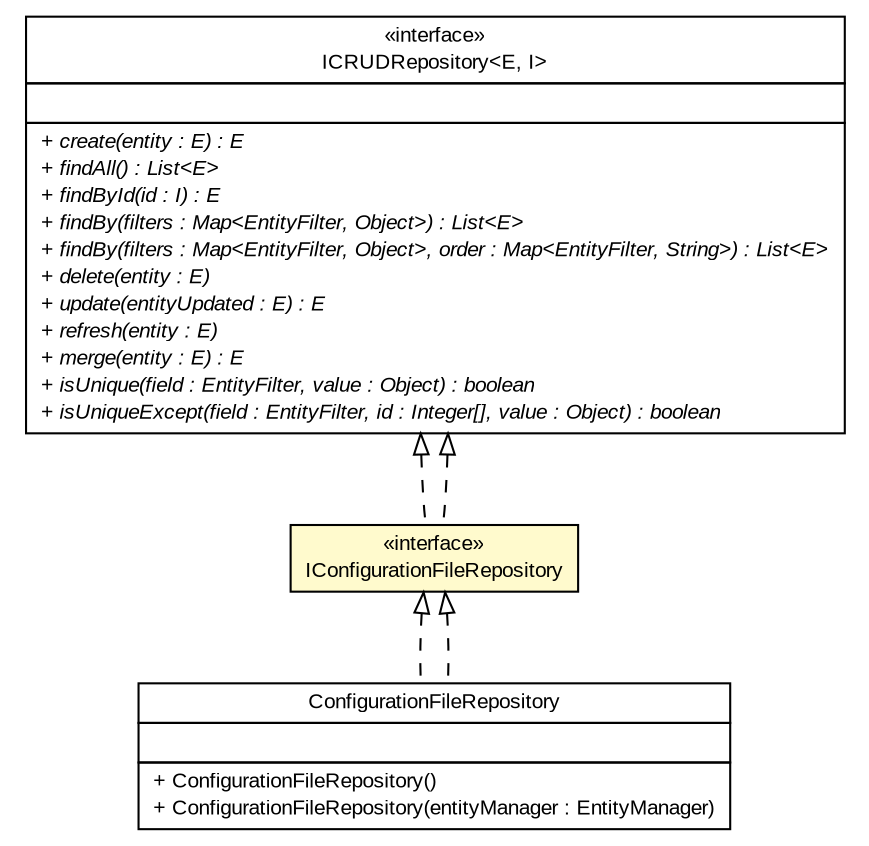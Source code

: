 #!/usr/local/bin/dot
#
# Class diagram 
# Generated by UMLGraph version R5_6-24-gf6e263 (http://www.umlgraph.org/)
#

digraph G {
	edge [fontname="arial",fontsize=10,labelfontname="arial",labelfontsize=10];
	node [fontname="arial",fontsize=10,shape=plaintext];
	nodesep=0.25;
	ranksep=0.5;
	// gov.sandia.cf.dao.IConfigurationFileRepository
	c143938 [label=<<table title="gov.sandia.cf.dao.IConfigurationFileRepository" border="0" cellborder="1" cellspacing="0" cellpadding="2" port="p" bgcolor="lemonChiffon" href="./IConfigurationFileRepository.html">
		<tr><td><table border="0" cellspacing="0" cellpadding="1">
<tr><td align="center" balign="center"> &#171;interface&#187; </td></tr>
<tr><td align="center" balign="center"> IConfigurationFileRepository </td></tr>
		</table></td></tr>
		</table>>, URL="./IConfigurationFileRepository.html", fontname="arial", fontcolor="black", fontsize=10.0];
	// gov.sandia.cf.dao.ICRUDRepository<E, I>
	c143940 [label=<<table title="gov.sandia.cf.dao.ICRUDRepository" border="0" cellborder="1" cellspacing="0" cellpadding="2" port="p" href="./ICRUDRepository.html">
		<tr><td><table border="0" cellspacing="0" cellpadding="1">
<tr><td align="center" balign="center"> &#171;interface&#187; </td></tr>
<tr><td align="center" balign="center"> ICRUDRepository&lt;E, I&gt; </td></tr>
		</table></td></tr>
		<tr><td><table border="0" cellspacing="0" cellpadding="1">
<tr><td align="left" balign="left">  </td></tr>
		</table></td></tr>
		<tr><td><table border="0" cellspacing="0" cellpadding="1">
<tr><td align="left" balign="left"><font face="arial italic" point-size="10.0"> + create(entity : E) : E </font></td></tr>
<tr><td align="left" balign="left"><font face="arial italic" point-size="10.0"> + findAll() : List&lt;E&gt; </font></td></tr>
<tr><td align="left" balign="left"><font face="arial italic" point-size="10.0"> + findById(id : I) : E </font></td></tr>
<tr><td align="left" balign="left"><font face="arial italic" point-size="10.0"> + findBy(filters : Map&lt;EntityFilter, Object&gt;) : List&lt;E&gt; </font></td></tr>
<tr><td align="left" balign="left"><font face="arial italic" point-size="10.0"> + findBy(filters : Map&lt;EntityFilter, Object&gt;, order : Map&lt;EntityFilter, String&gt;) : List&lt;E&gt; </font></td></tr>
<tr><td align="left" balign="left"><font face="arial italic" point-size="10.0"> + delete(entity : E) </font></td></tr>
<tr><td align="left" balign="left"><font face="arial italic" point-size="10.0"> + update(entityUpdated : E) : E </font></td></tr>
<tr><td align="left" balign="left"><font face="arial italic" point-size="10.0"> + refresh(entity : E) </font></td></tr>
<tr><td align="left" balign="left"><font face="arial italic" point-size="10.0"> + merge(entity : E) : E </font></td></tr>
<tr><td align="left" balign="left"><font face="arial italic" point-size="10.0"> + isUnique(field : EntityFilter, value : Object) : boolean </font></td></tr>
<tr><td align="left" balign="left"><font face="arial italic" point-size="10.0"> + isUniqueExcept(field : EntityFilter, id : Integer[], value : Object) : boolean </font></td></tr>
		</table></td></tr>
		</table>>, URL="./ICRUDRepository.html", fontname="arial", fontcolor="black", fontsize=10.0];
	// gov.sandia.cf.dao.impl.ConfigurationFileRepository
	c143956 [label=<<table title="gov.sandia.cf.dao.impl.ConfigurationFileRepository" border="0" cellborder="1" cellspacing="0" cellpadding="2" port="p" href="./impl/ConfigurationFileRepository.html">
		<tr><td><table border="0" cellspacing="0" cellpadding="1">
<tr><td align="center" balign="center"> ConfigurationFileRepository </td></tr>
		</table></td></tr>
		<tr><td><table border="0" cellspacing="0" cellpadding="1">
<tr><td align="left" balign="left">  </td></tr>
		</table></td></tr>
		<tr><td><table border="0" cellspacing="0" cellpadding="1">
<tr><td align="left" balign="left"> + ConfigurationFileRepository() </td></tr>
<tr><td align="left" balign="left"> + ConfigurationFileRepository(entityManager : EntityManager) </td></tr>
		</table></td></tr>
		</table>>, URL="./impl/ConfigurationFileRepository.html", fontname="arial", fontcolor="black", fontsize=10.0];
	//gov.sandia.cf.dao.IConfigurationFileRepository implements gov.sandia.cf.dao.ICRUDRepository<E, I>
	c143940:p -> c143938:p [dir=back,arrowtail=empty,style=dashed];
	//gov.sandia.cf.dao.impl.ConfigurationFileRepository implements gov.sandia.cf.dao.IConfigurationFileRepository
	c143938:p -> c143956:p [dir=back,arrowtail=empty,style=dashed];
	//gov.sandia.cf.dao.IConfigurationFileRepository implements gov.sandia.cf.dao.ICRUDRepository<E, I>
	c143940:p -> c143938:p [dir=back,arrowtail=empty,style=dashed];
	//gov.sandia.cf.dao.impl.ConfigurationFileRepository implements gov.sandia.cf.dao.IConfigurationFileRepository
	c143938:p -> c143956:p [dir=back,arrowtail=empty,style=dashed];
}


